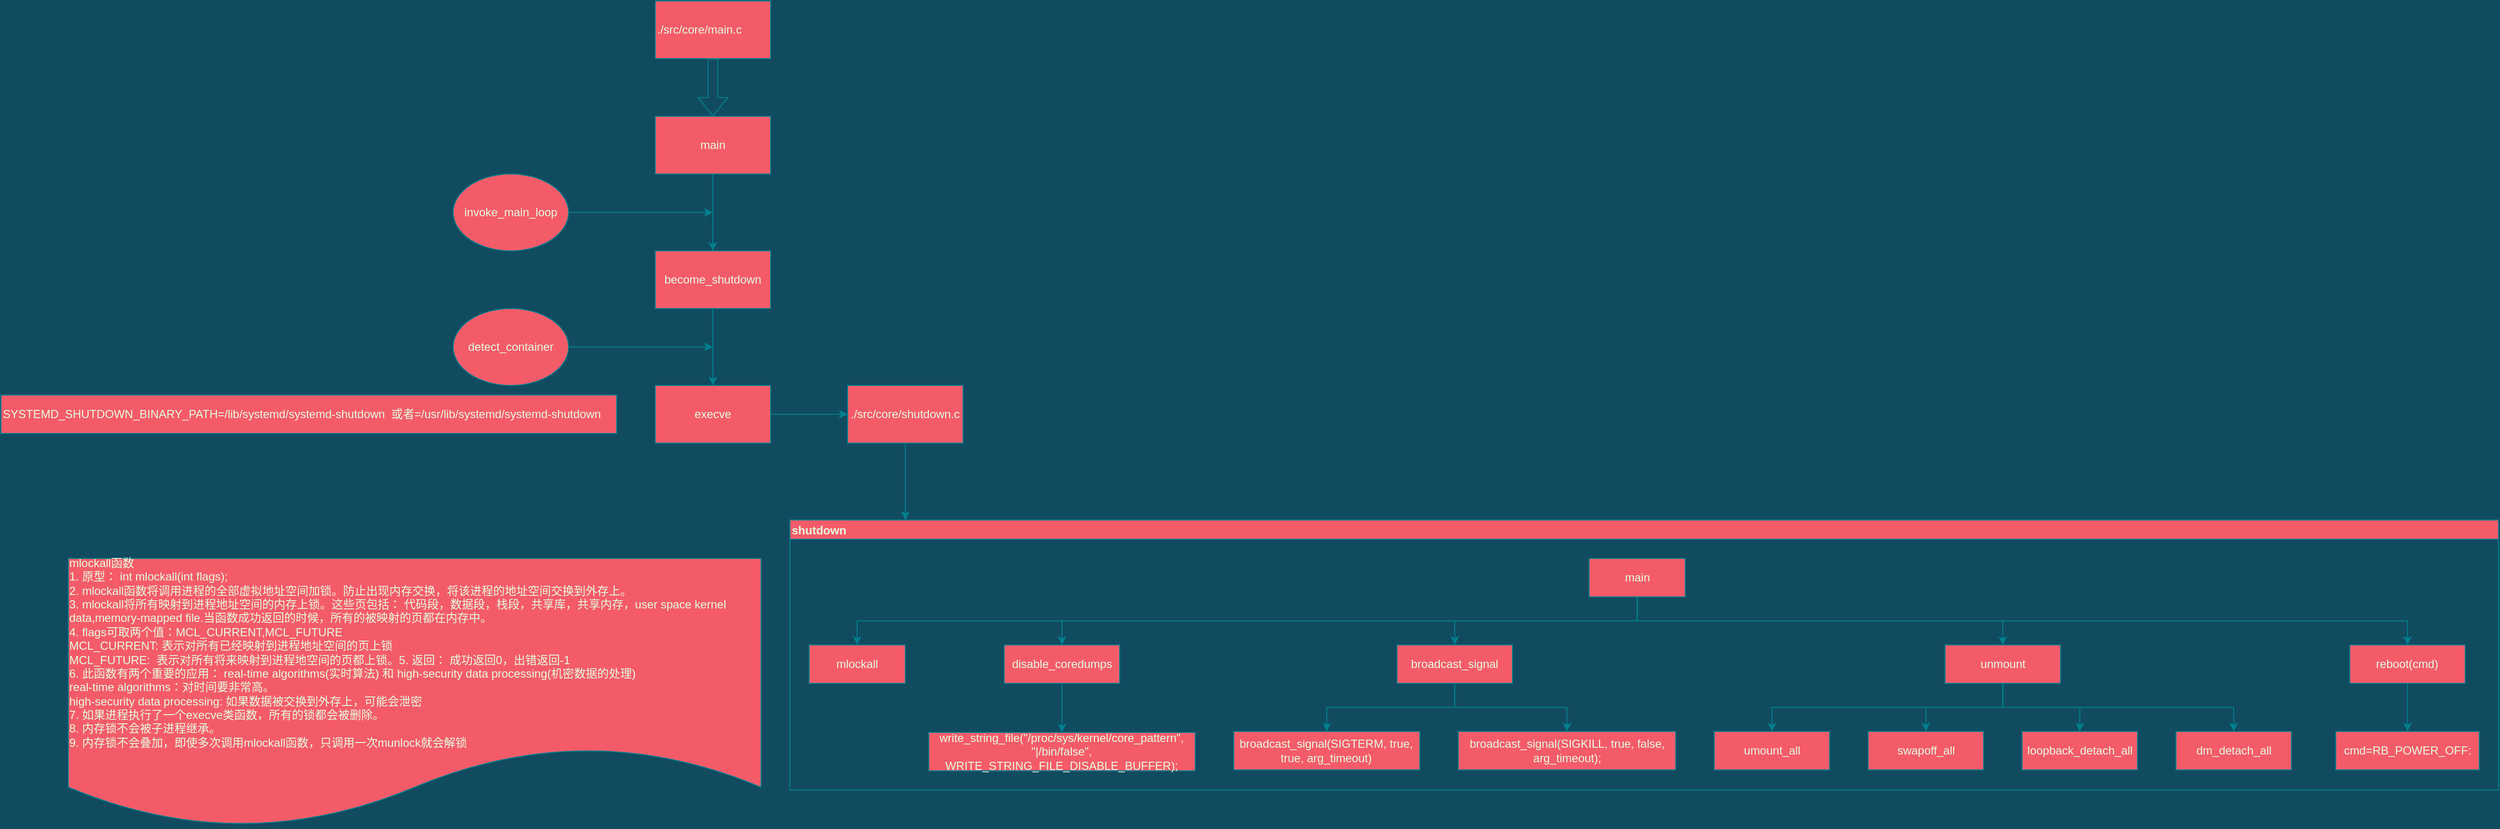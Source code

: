 <mxfile version="14.8.1" type="github">
  <diagram id="xWc9n2GnVs8ZE50FnvCh" name="Page-1">
    <mxGraphModel dx="2209" dy="1949" grid="1" gridSize="10" guides="1" tooltips="1" connect="1" arrows="1" fold="1" page="1" pageScale="1" pageWidth="827" pageHeight="1169" background="#114B5F" math="0" shadow="0">
      <root>
        <mxCell id="0" />
        <mxCell id="1" parent="0" />
        <mxCell id="QSCeV28KwlZGdvPXgX9--3" value="" style="edgeStyle=orthogonalEdgeStyle;rounded=0;orthogonalLoop=1;jettySize=auto;html=1;labelBackgroundColor=#114B5F;strokeColor=#028090;fontColor=#E4FDE1;" edge="1" parent="1" source="QSCeV28KwlZGdvPXgX9--1" target="QSCeV28KwlZGdvPXgX9--2">
          <mxGeometry relative="1" as="geometry" />
        </mxCell>
        <mxCell id="QSCeV28KwlZGdvPXgX9--1" value="main" style="rounded=0;whiteSpace=wrap;html=1;fillColor=#F45B69;strokeColor=#028090;fontColor=#E4FDE1;" vertex="1" parent="1">
          <mxGeometry x="120" y="80" width="120" height="60" as="geometry" />
        </mxCell>
        <mxCell id="QSCeV28KwlZGdvPXgX9--8" value="" style="edgeStyle=orthogonalEdgeStyle;rounded=0;orthogonalLoop=1;jettySize=auto;html=1;labelBackgroundColor=#114B5F;strokeColor=#028090;fontColor=#E4FDE1;" edge="1" parent="1" source="QSCeV28KwlZGdvPXgX9--2" target="QSCeV28KwlZGdvPXgX9--7">
          <mxGeometry relative="1" as="geometry" />
        </mxCell>
        <mxCell id="QSCeV28KwlZGdvPXgX9--2" value="become_shutdown" style="rounded=0;whiteSpace=wrap;html=1;fillColor=#F45B69;strokeColor=#028090;fontColor=#E4FDE1;" vertex="1" parent="1">
          <mxGeometry x="120" y="220" width="120" height="60" as="geometry" />
        </mxCell>
        <mxCell id="QSCeV28KwlZGdvPXgX9--6" value="" style="edgeStyle=orthogonalEdgeStyle;rounded=0;orthogonalLoop=1;jettySize=auto;html=1;labelBackgroundColor=#114B5F;strokeColor=#028090;fontColor=#E4FDE1;" edge="1" parent="1" source="QSCeV28KwlZGdvPXgX9--4">
          <mxGeometry relative="1" as="geometry">
            <mxPoint x="180" y="180" as="targetPoint" />
          </mxGeometry>
        </mxCell>
        <mxCell id="QSCeV28KwlZGdvPXgX9--4" value="invoke_main_loop" style="ellipse;whiteSpace=wrap;html=1;fillColor=#F45B69;strokeColor=#028090;fontColor=#E4FDE1;" vertex="1" parent="1">
          <mxGeometry x="-90" y="140" width="120" height="80" as="geometry" />
        </mxCell>
        <mxCell id="QSCeV28KwlZGdvPXgX9--36" value="" style="edgeStyle=orthogonalEdgeStyle;rounded=0;orthogonalLoop=1;jettySize=auto;html=1;labelBackgroundColor=#114B5F;strokeColor=#028090;fontColor=#E4FDE1;" edge="1" parent="1" source="QSCeV28KwlZGdvPXgX9--7" target="QSCeV28KwlZGdvPXgX9--35">
          <mxGeometry relative="1" as="geometry" />
        </mxCell>
        <mxCell id="QSCeV28KwlZGdvPXgX9--7" value="execve" style="rounded=0;whiteSpace=wrap;html=1;fillColor=#F45B69;strokeColor=#028090;fontColor=#E4FDE1;" vertex="1" parent="1">
          <mxGeometry x="120" y="360" width="120" height="60" as="geometry" />
        </mxCell>
        <mxCell id="QSCeV28KwlZGdvPXgX9--11" value="" style="edgeStyle=orthogonalEdgeStyle;rounded=0;orthogonalLoop=1;jettySize=auto;html=1;labelBackgroundColor=#114B5F;strokeColor=#028090;fontColor=#E4FDE1;" edge="1" parent="1" source="QSCeV28KwlZGdvPXgX9--9">
          <mxGeometry relative="1" as="geometry">
            <mxPoint x="180" y="320" as="targetPoint" />
          </mxGeometry>
        </mxCell>
        <mxCell id="QSCeV28KwlZGdvPXgX9--9" value="detect_container" style="ellipse;whiteSpace=wrap;html=1;fillColor=#F45B69;strokeColor=#028090;fontColor=#E4FDE1;" vertex="1" parent="1">
          <mxGeometry x="-90" y="280" width="120" height="80" as="geometry" />
        </mxCell>
        <mxCell id="QSCeV28KwlZGdvPXgX9--16" value="&lt;div style=&quot;text-align: left&quot;&gt;mlockall函数&lt;/div&gt;&lt;div style=&quot;text-align: left&quot;&gt;1. 原型： int mlockall(int flags);&lt;/div&gt;&lt;div style=&quot;text-align: left&quot;&gt;2. mlockall函数将调用进程的全部虚拟地址空间加锁。防止出现内存交换，将该进程的地址空间交换到外存上。&lt;/div&gt;&lt;div style=&quot;text-align: left&quot;&gt;3. mlockall将所有映射到进程地址空间的内存上锁。这些页包括： 代码段，数据段，栈段，共享库，共享内存，user space kernel data,memory-mapped file.当函数成功返回的时候，所有的被映射的页都在内存中。&lt;/div&gt;&lt;div style=&quot;text-align: left&quot;&gt;4. flags可取两个值：MCL_CURRENT,MCL_FUTURE&lt;/div&gt;&lt;div style=&quot;text-align: left&quot;&gt;MCL_CURRENT: 表示对所有已经映射到进程地址空间的页上锁&lt;/div&gt;&lt;div style=&quot;text-align: left&quot;&gt;MCL_FUTURE:&amp;nbsp; 表示对所有将来映射到进程地空间的页都上锁。5. 返回： 成功返回0，出错返回-1&lt;/div&gt;&lt;div style=&quot;text-align: left&quot;&gt;6. 此函数有两个重要的应用： real-time algorithms(实时算法) 和 high-security data processing(机密数据的处理)&lt;/div&gt;&lt;div style=&quot;text-align: left&quot;&gt;real-time algorithms：对时间要非常高。&lt;/div&gt;&lt;div style=&quot;text-align: left&quot;&gt;high-security data processing: 如果数据被交换到外存上，可能会泄密&lt;/div&gt;&lt;div style=&quot;text-align: left&quot;&gt;7. 如果进程执行了一个execve类函数，所有的锁都会被删除。&lt;/div&gt;&lt;div style=&quot;text-align: left&quot;&gt;8. 内存锁不会被子进程继承。&lt;/div&gt;&lt;div style=&quot;text-align: left&quot;&gt;9. 内存锁不会叠加，即使多次调用mlockall函数，只调用一次munlock就会解锁&lt;/div&gt;" style="shape=document;whiteSpace=wrap;html=1;boundedLbl=1;fillColor=#F45B69;strokeColor=#028090;fontColor=#E4FDE1;" vertex="1" parent="1">
          <mxGeometry x="-490" y="540" width="720" height="280" as="geometry" />
        </mxCell>
        <mxCell id="QSCeV28KwlZGdvPXgX9--19" value="&lt;span&gt;SYSTEMD_SHUTDOWN_BINARY_PATH=/lib/systemd/systemd-shutdown&amp;nbsp; 或者=/usr/lib/systemd/systemd-shutdown&lt;/span&gt;" style="rounded=0;whiteSpace=wrap;html=1;align=left;fillColor=#F45B69;strokeColor=#028090;fontColor=#E4FDE1;" vertex="1" parent="1">
          <mxGeometry x="-560" y="370" width="640" height="40" as="geometry" />
        </mxCell>
        <mxCell id="QSCeV28KwlZGdvPXgX9--33" value="./src/core/main.c" style="rounded=0;whiteSpace=wrap;html=1;align=left;fillColor=#F45B69;strokeColor=#028090;fontColor=#E4FDE1;" vertex="1" parent="1">
          <mxGeometry x="120" y="-40" width="120" height="60" as="geometry" />
        </mxCell>
        <mxCell id="QSCeV28KwlZGdvPXgX9--34" value="" style="shape=flexArrow;endArrow=classic;html=1;exitX=0.5;exitY=1;exitDx=0;exitDy=0;labelBackgroundColor=#114B5F;strokeColor=#028090;fontColor=#E4FDE1;" edge="1" parent="1" source="QSCeV28KwlZGdvPXgX9--33">
          <mxGeometry width="50" height="50" relative="1" as="geometry">
            <mxPoint x="210" y="10" as="sourcePoint" />
            <mxPoint x="180" y="80" as="targetPoint" />
          </mxGeometry>
        </mxCell>
        <mxCell id="QSCeV28KwlZGdvPXgX9--38" value="" style="edgeStyle=orthogonalEdgeStyle;rounded=0;orthogonalLoop=1;jettySize=auto;html=1;labelBackgroundColor=#114B5F;strokeColor=#028090;fontColor=#E4FDE1;" edge="1" parent="1" source="QSCeV28KwlZGdvPXgX9--35">
          <mxGeometry relative="1" as="geometry">
            <mxPoint x="380" y="500" as="targetPoint" />
          </mxGeometry>
        </mxCell>
        <mxCell id="QSCeV28KwlZGdvPXgX9--35" value="./src/core/shutdown.c" style="rounded=0;whiteSpace=wrap;html=1;fillColor=#F45B69;strokeColor=#028090;fontColor=#E4FDE1;" vertex="1" parent="1">
          <mxGeometry x="320" y="360" width="120" height="60" as="geometry" />
        </mxCell>
        <mxCell id="QSCeV28KwlZGdvPXgX9--44" value="shutdown" style="swimlane;startSize=20;horizontal=1;childLayout=treeLayout;horizontalTree=0;resizable=0;containerType=tree;align=left;fillColor=#F45B69;strokeColor=#028090;fontColor=#E4FDE1;" vertex="1" parent="1">
          <mxGeometry x="260" y="500" width="1776" height="281" as="geometry" />
        </mxCell>
        <mxCell id="QSCeV28KwlZGdvPXgX9--46" value="mlockall" style="whiteSpace=wrap;html=1;fillColor=#F45B69;strokeColor=#028090;fontColor=#E4FDE1;" vertex="1" parent="QSCeV28KwlZGdvPXgX9--44">
          <mxGeometry x="20" y="130" width="100" height="40" as="geometry" />
        </mxCell>
        <mxCell id="QSCeV28KwlZGdvPXgX9--45" value="main" style="whiteSpace=wrap;html=1;fillColor=#F45B69;strokeColor=#028090;fontColor=#E4FDE1;" vertex="1" parent="QSCeV28KwlZGdvPXgX9--44">
          <mxGeometry x="830.683" y="40" width="100" height="40" as="geometry" />
        </mxCell>
        <mxCell id="QSCeV28KwlZGdvPXgX9--47" value="" style="edgeStyle=elbowEdgeStyle;elbow=vertical;html=1;rounded=0;labelBackgroundColor=#114B5F;strokeColor=#028090;fontColor=#E4FDE1;" edge="1" parent="QSCeV28KwlZGdvPXgX9--44" source="QSCeV28KwlZGdvPXgX9--45" target="QSCeV28KwlZGdvPXgX9--46">
          <mxGeometry relative="1" as="geometry" />
        </mxCell>
        <mxCell id="QSCeV28KwlZGdvPXgX9--48" value="disable_coredumps" style="whiteSpace=wrap;html=1;fillColor=#F45B69;strokeColor=#028090;fontColor=#E4FDE1;" vertex="1" parent="QSCeV28KwlZGdvPXgX9--44">
          <mxGeometry x="222.816" y="130" width="120" height="40" as="geometry" />
        </mxCell>
        <mxCell id="QSCeV28KwlZGdvPXgX9--49" value="" style="edgeStyle=elbowEdgeStyle;elbow=vertical;html=1;rounded=0;labelBackgroundColor=#114B5F;strokeColor=#028090;fontColor=#E4FDE1;" edge="1" parent="QSCeV28KwlZGdvPXgX9--44" source="QSCeV28KwlZGdvPXgX9--45" target="QSCeV28KwlZGdvPXgX9--48">
          <mxGeometry relative="1" as="geometry" />
        </mxCell>
        <mxCell id="QSCeV28KwlZGdvPXgX9--60" value="" style="edgeStyle=elbowEdgeStyle;elbow=vertical;html=1;rounded=0;labelBackgroundColor=#114B5F;strokeColor=#028090;fontColor=#E4FDE1;" edge="1" target="QSCeV28KwlZGdvPXgX9--61" source="QSCeV28KwlZGdvPXgX9--45" parent="QSCeV28KwlZGdvPXgX9--44">
          <mxGeometry relative="1" as="geometry">
            <mxPoint x="-7933.007" y="580" as="sourcePoint" />
          </mxGeometry>
        </mxCell>
        <mxCell id="QSCeV28KwlZGdvPXgX9--61" value="broadcast_signal" style="whiteSpace=wrap;html=1;fillColor=#F45B69;strokeColor=#028090;fontColor=#E4FDE1;" vertex="1" parent="QSCeV28KwlZGdvPXgX9--44">
          <mxGeometry x="631.036" y="130" width="120" height="40" as="geometry" />
        </mxCell>
        <mxCell id="QSCeV28KwlZGdvPXgX9--66" value="" style="edgeStyle=elbowEdgeStyle;elbow=vertical;html=1;rounded=0;labelBackgroundColor=#114B5F;strokeColor=#028090;fontColor=#E4FDE1;" edge="1" target="QSCeV28KwlZGdvPXgX9--67" source="QSCeV28KwlZGdvPXgX9--61" parent="QSCeV28KwlZGdvPXgX9--44">
          <mxGeometry relative="1" as="geometry">
            <mxPoint x="-7533.007" y="580" as="sourcePoint" />
          </mxGeometry>
        </mxCell>
        <mxCell id="QSCeV28KwlZGdvPXgX9--67" value="&lt;span style=&quot;text-align: left&quot;&gt;broadcast_signal(SIGTERM, true, true, arg_timeout)&lt;/span&gt;" style="whiteSpace=wrap;html=1;fillColor=#F45B69;strokeColor=#028090;fontColor=#E4FDE1;" vertex="1" parent="QSCeV28KwlZGdvPXgX9--44">
          <mxGeometry x="461.336" y="220" width="193.4" height="40" as="geometry" />
        </mxCell>
        <mxCell id="QSCeV28KwlZGdvPXgX9--68" value="" style="edgeStyle=elbowEdgeStyle;elbow=vertical;html=1;rounded=0;labelBackgroundColor=#114B5F;strokeColor=#028090;fontColor=#E4FDE1;" edge="1" target="QSCeV28KwlZGdvPXgX9--69" source="QSCeV28KwlZGdvPXgX9--61" parent="QSCeV28KwlZGdvPXgX9--44">
          <mxGeometry relative="1" as="geometry">
            <mxPoint x="-7383.007" y="670" as="sourcePoint" />
          </mxGeometry>
        </mxCell>
        <mxCell id="QSCeV28KwlZGdvPXgX9--69" value="&lt;span style=&quot;text-align: left&quot;&gt;broadcast_signal(SIGKILL, true, false, arg_timeout);&lt;/span&gt;" style="whiteSpace=wrap;html=1;fillColor=#F45B69;strokeColor=#028090;fontColor=#E4FDE1;" vertex="1" parent="QSCeV28KwlZGdvPXgX9--44">
          <mxGeometry x="694.736" y="220" width="226" height="40" as="geometry" />
        </mxCell>
        <mxCell id="QSCeV28KwlZGdvPXgX9--70" value="" style="edgeStyle=elbowEdgeStyle;elbow=vertical;html=1;rounded=0;labelBackgroundColor=#114B5F;strokeColor=#028090;fontColor=#E4FDE1;" edge="1" target="QSCeV28KwlZGdvPXgX9--71" source="QSCeV28KwlZGdvPXgX9--48" parent="QSCeV28KwlZGdvPXgX9--44">
          <mxGeometry relative="1" as="geometry">
            <mxPoint x="-7341.007" y="580" as="sourcePoint" />
          </mxGeometry>
        </mxCell>
        <mxCell id="QSCeV28KwlZGdvPXgX9--71" value="&lt;span style=&quot;text-align: left&quot;&gt;write_string_file(&quot;/proc/sys/kernel/core_pattern&quot;, &quot;|/bin/false&quot;, WRITE_STRING_FILE_DISABLE_BUFFER);&lt;/span&gt;" style="whiteSpace=wrap;html=1;fillColor=#F45B69;strokeColor=#028090;fontColor=#E4FDE1;" vertex="1" parent="QSCeV28KwlZGdvPXgX9--44">
          <mxGeometry x="144.296" y="221" width="277.04" height="40" as="geometry" />
        </mxCell>
        <mxCell id="QSCeV28KwlZGdvPXgX9--72" value="" style="edgeStyle=elbowEdgeStyle;elbow=vertical;html=1;rounded=0;labelBackgroundColor=#114B5F;strokeColor=#028090;fontColor=#E4FDE1;" edge="1" target="QSCeV28KwlZGdvPXgX9--73" source="QSCeV28KwlZGdvPXgX9--45" parent="QSCeV28KwlZGdvPXgX9--44">
          <mxGeometry relative="1" as="geometry">
            <mxPoint x="-6473.177" y="580" as="sourcePoint" />
          </mxGeometry>
        </mxCell>
        <mxCell id="QSCeV28KwlZGdvPXgX9--73" value="unmount" style="whiteSpace=wrap;html=1;fillColor=#F45B69;strokeColor=#028090;fontColor=#E4FDE1;" vertex="1" parent="QSCeV28KwlZGdvPXgX9--44">
          <mxGeometry x="1200.736" y="130" width="120" height="40" as="geometry" />
        </mxCell>
        <mxCell id="QSCeV28KwlZGdvPXgX9--80" value="" style="edgeStyle=elbowEdgeStyle;elbow=vertical;html=1;rounded=0;labelBackgroundColor=#114B5F;strokeColor=#028090;fontColor=#E4FDE1;" edge="1" target="QSCeV28KwlZGdvPXgX9--81" source="QSCeV28KwlZGdvPXgX9--45" parent="QSCeV28KwlZGdvPXgX9--44">
          <mxGeometry relative="1" as="geometry">
            <mxPoint x="-4139.585" y="580" as="sourcePoint" />
          </mxGeometry>
        </mxCell>
        <mxCell id="QSCeV28KwlZGdvPXgX9--81" value="reboot(cmd)" style="whiteSpace=wrap;html=1;fillColor=#F45B69;strokeColor=#028090;fontColor=#E4FDE1;" vertex="1" parent="QSCeV28KwlZGdvPXgX9--44">
          <mxGeometry x="1621.366" y="130" width="120" height="40" as="geometry" />
        </mxCell>
        <mxCell id="QSCeV28KwlZGdvPXgX9--84" value="" style="edgeStyle=elbowEdgeStyle;elbow=vertical;html=1;rounded=0;labelBackgroundColor=#114B5F;strokeColor=#028090;fontColor=#E4FDE1;" edge="1" target="QSCeV28KwlZGdvPXgX9--85" source="QSCeV28KwlZGdvPXgX9--73" parent="QSCeV28KwlZGdvPXgX9--44">
          <mxGeometry relative="1" as="geometry">
            <mxPoint x="-2492.789" y="580" as="sourcePoint" />
          </mxGeometry>
        </mxCell>
        <mxCell id="QSCeV28KwlZGdvPXgX9--85" value="umount_all" style="whiteSpace=wrap;html=1;fillColor=#F45B69;strokeColor=#028090;fontColor=#E4FDE1;" vertex="1" parent="QSCeV28KwlZGdvPXgX9--44">
          <mxGeometry x="960.736" y="220" width="120" height="40" as="geometry" />
        </mxCell>
        <mxCell id="QSCeV28KwlZGdvPXgX9--86" value="" style="edgeStyle=elbowEdgeStyle;elbow=vertical;html=1;rounded=0;labelBackgroundColor=#114B5F;strokeColor=#028090;fontColor=#E4FDE1;" edge="1" target="QSCeV28KwlZGdvPXgX9--87" source="QSCeV28KwlZGdvPXgX9--73" parent="QSCeV28KwlZGdvPXgX9--44">
          <mxGeometry relative="1" as="geometry">
            <mxPoint x="-2422.421" y="670" as="sourcePoint" />
          </mxGeometry>
        </mxCell>
        <mxCell id="QSCeV28KwlZGdvPXgX9--87" value="swapoff_all" style="whiteSpace=wrap;html=1;fillColor=#F45B69;strokeColor=#028090;fontColor=#E4FDE1;" vertex="1" parent="QSCeV28KwlZGdvPXgX9--44">
          <mxGeometry x="1120.736" y="220" width="120" height="40" as="geometry" />
        </mxCell>
        <mxCell id="QSCeV28KwlZGdvPXgX9--88" value="" style="edgeStyle=elbowEdgeStyle;elbow=vertical;html=1;rounded=0;labelBackgroundColor=#114B5F;strokeColor=#028090;fontColor=#E4FDE1;" edge="1" target="QSCeV28KwlZGdvPXgX9--89" source="QSCeV28KwlZGdvPXgX9--73" parent="QSCeV28KwlZGdvPXgX9--44">
          <mxGeometry relative="1" as="geometry">
            <mxPoint x="-1462.053" y="670" as="sourcePoint" />
          </mxGeometry>
        </mxCell>
        <mxCell id="QSCeV28KwlZGdvPXgX9--89" value="loopback_detach_all" style="whiteSpace=wrap;html=1;fillColor=#F45B69;strokeColor=#028090;fontColor=#E4FDE1;" vertex="1" parent="QSCeV28KwlZGdvPXgX9--44">
          <mxGeometry x="1280.736" y="220" width="120" height="40" as="geometry" />
        </mxCell>
        <mxCell id="QSCeV28KwlZGdvPXgX9--90" value="" style="edgeStyle=elbowEdgeStyle;elbow=vertical;html=1;rounded=0;labelBackgroundColor=#114B5F;strokeColor=#028090;fontColor=#E4FDE1;" edge="1" target="QSCeV28KwlZGdvPXgX9--91" source="QSCeV28KwlZGdvPXgX9--73" parent="QSCeV28KwlZGdvPXgX9--44">
          <mxGeometry relative="1" as="geometry">
            <mxPoint x="-189.685" y="670" as="sourcePoint" />
          </mxGeometry>
        </mxCell>
        <mxCell id="QSCeV28KwlZGdvPXgX9--91" value="dm_detach_all" style="whiteSpace=wrap;html=1;fillColor=#F45B69;strokeColor=#028090;fontColor=#E4FDE1;" vertex="1" parent="QSCeV28KwlZGdvPXgX9--44">
          <mxGeometry x="1440.736" y="220" width="120" height="40" as="geometry" />
        </mxCell>
        <mxCell id="QSCeV28KwlZGdvPXgX9--92" value="" style="edgeStyle=elbowEdgeStyle;elbow=vertical;html=1;rounded=0;labelBackgroundColor=#114B5F;strokeColor=#028090;fontColor=#E4FDE1;" edge="1" target="QSCeV28KwlZGdvPXgX9--93" source="QSCeV28KwlZGdvPXgX9--81" parent="QSCeV28KwlZGdvPXgX9--44">
          <mxGeometry relative="1" as="geometry">
            <mxPoint x="340.315" y="580" as="sourcePoint" />
          </mxGeometry>
        </mxCell>
        <mxCell id="QSCeV28KwlZGdvPXgX9--93" value="cmd=RB_POWER_OFF:" style="whiteSpace=wrap;html=1;fillColor=#F45B69;strokeColor=#028090;fontColor=#E4FDE1;" vertex="1" parent="QSCeV28KwlZGdvPXgX9--44">
          <mxGeometry x="1606.736" y="220" width="149.26" height="40" as="geometry" />
        </mxCell>
      </root>
    </mxGraphModel>
  </diagram>
</mxfile>
